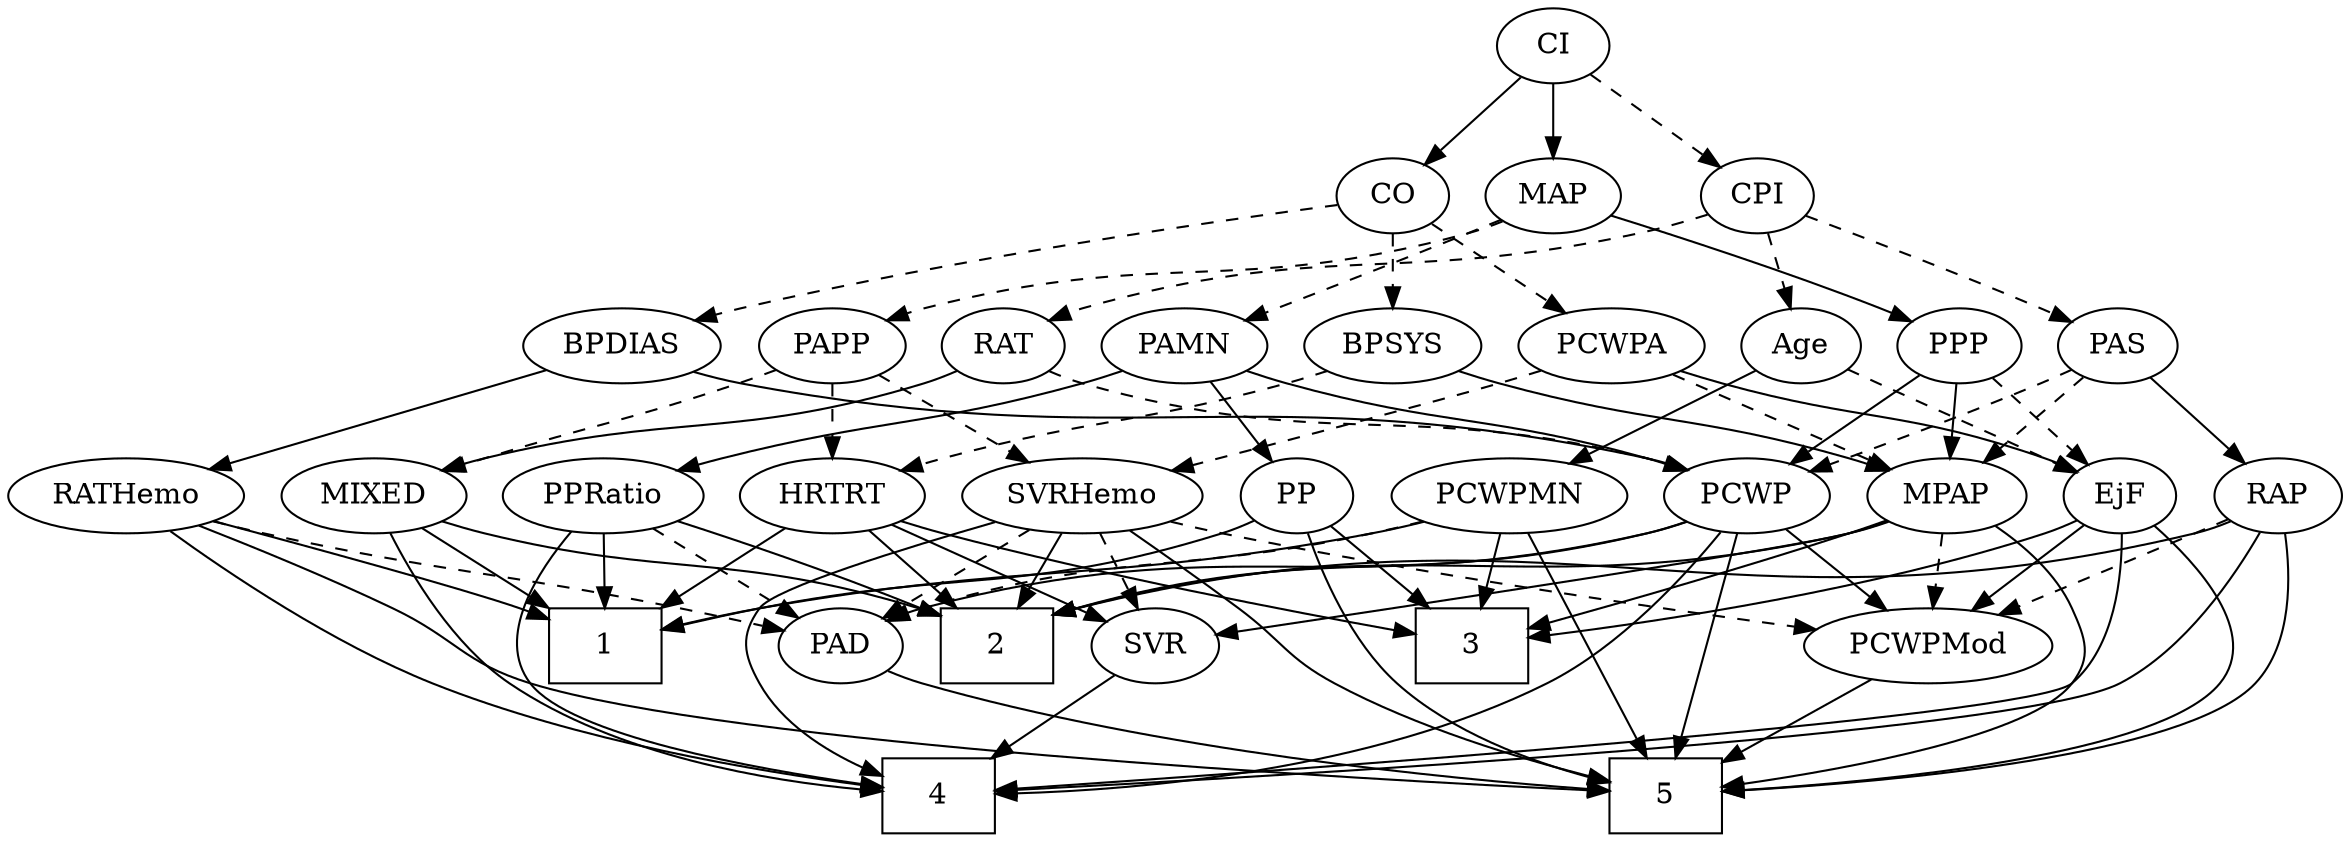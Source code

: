 strict digraph {
	graph [bb="0,0,1022.3,396"];
	node [label="\N"];
	1	[height=0.5,
		pos="218.4,90",
		shape=box,
		width=0.75];
	2	[height=0.5,
		pos="404.4,90",
		shape=box,
		width=0.75];
	3	[height=0.5,
		pos="626.4,90",
		shape=box,
		width=0.75];
	4	[height=0.5,
		pos="375.4,18",
		shape=box,
		width=0.75];
	5	[height=0.5,
		pos="719.4,18",
		shape=box,
		width=0.75];
	RAP	[height=0.5,
		pos="994.4,162",
		width=0.77632];
	RAP -> 2	[pos="e,431.52,105.09 973.36,149.75 968.26,147.48 962.74,145.36 957.4,144 737.39,87.798 665.3,163.96 441.27,107.6",
		style=solid];
	RAP -> 4	[pos="e,402.42,20.393 986.34,144.5 975.17,123.61 952.85,88.385 922.4,72 877.63,47.917 528.37,27.204 412.56,20.938",
		style=solid];
	RAP -> 5	[pos="e,746.8,20.356 998.55,143.93 1002.3,124.09 1004.8,91.571 987.4,72 957.32,38.195 823.22,25.34 756.85,20.984",
		style=solid];
	PCWPMod	[height=0.5,
		pos="837.4,90",
		width=1.4443];
	RAP -> PCWPMod	[pos="e,868.28,104.49 972.12,150.7 967.27,148.48 962.17,146.15 957.4,144 930.84,132.04 900.87,118.8 877.53,108.55",
		style=dashed];
	PAS	[height=0.5,
		pos="931.4,234",
		width=0.75];
	PAS -> RAP	[pos="e,981.05,177.82 944.76,218.15 953.28,208.69 964.48,196.24 974.09,185.56",
		style=solid];
	PCWP	[height=0.5,
		pos="753.4,162",
		width=0.97491];
	PAS -> PCWP	[pos="e,780.83,173.68 910.22,222.61 905.38,220.35 900.24,218.03 895.4,216 852.6,198.08 840.82,196.36 797.4,180 795.05,179.12 792.63,178.2 \
790.2,177.27",
		style=dashed];
	MPAP	[height=0.5,
		pos="841.4,162",
		width=0.97491];
	PAS -> MPAP	[pos="e,860.11,177.56 914.47,219.83 901.41,209.68 883.09,195.43 868.07,183.74",
		style=dashed];
	PAD	[height=0.5,
		pos="330.4,90",
		width=0.79437];
	PAD -> 5	[pos="e,691.99,20.61 352.12,78.074 357.35,75.784 362.99,73.586 368.4,72 479.59,39.39 616.8,26.091 681.82,21.328",
		style=solid];
	PAMN	[height=0.5,
		pos="511.4,234",
		width=1.011];
	PAMN -> PCWP	[pos="e,726.61,174.02 538.81,222 544.57,219.87 550.64,217.75 556.4,216 623.21,195.61 642.66,200.64 709.4,180 711.95,179.21 714.56,178.35 \
717.19,177.44",
		style=solid];
	PP	[height=0.5,
		pos="555.4,162",
		width=0.75];
	PAMN -> PP	[pos="e,545.35,178.99 521.82,216.41 527.22,207.83 533.9,197.19 539.89,187.67",
		style=solid];
	PPRatio	[height=0.5,
		pos="255.4,162",
		width=1.1013];
	PAMN -> PPRatio	[pos="e,284.92,174.09 483.87,222.14 477.83,219.95 471.44,217.78 465.4,216 394.64,195.17 374.29,200.35 303.4,180 300.47,179.16 297.47,178.24 \
294.46,177.28",
		style=solid];
	PCWP -> 2	[pos="e,431.57,104.89 727.2,149.72 721.42,147.56 715.27,145.5 709.4,144 595.63,114.85 558.06,140.72 441.24,107.71",
		style=solid];
	PCWP -> 4	[pos="e,402.8,18.863 741.87,144.9 726.3,124.46 696.53,89.703 662.4,72 580.46,29.505 469.81,20.651 412.8,19.078",
		style=solid];
	PCWP -> 5	[pos="e,724.1,36.145 749.75,143.89 745.88,125.94 739.49,96.922 733.4,72 731.33,63.549 728.96,54.377 726.75,46.075",
		style=solid];
	PCWP -> PAD	[pos="e,352.07,102.1 727.23,149.6 721.45,147.44 715.29,145.42 709.4,144 561.26,108.23 515.56,147.61 368.4,108 366.1,107.38 363.77,106.64 \
361.44,105.82",
		style=solid];
	PCWP -> PCWPMod	[pos="e,818.44,106.8 771.21,146.15 782.7,136.58 797.84,123.96 810.75,113.21",
		style=solid];
	PCWPMod -> 5	[pos="e,746.44,35.043 812.37,74.155 795.74,64.291 773.65,51.187 755.18,40.227",
		style=solid];
	PCWPA	[height=0.5,
		pos="700.4,234",
		width=1.1555];
	SVRHemo	[height=0.5,
		pos="460.4,162",
		width=1.3902];
	PCWPA -> SVRHemo	[pos="e,498.15,173.95 669.02,222.01 662.86,219.95 656.44,217.86 650.4,216 592.68,198.27 577.52,196.36 519.4,180 515.64,178.94 511.74,177.84 \
507.83,176.72",
		style=dashed];
	PCWPA -> MPAP	[pos="e,816.76,175.23 726.59,220 749.47,208.64 782.82,192.08 807.69,179.74",
		style=dashed];
	EjF	[height=0.5,
		pos="921.4,162",
		width=0.75];
	PCWPA -> EjF	[pos="e,900.34,173.71 731.86,222.19 738.3,220.07 745.05,217.91 751.4,216 810.45,198.24 827.51,201.25 885.4,180 887.24,179.32 889.13,178.58 \
891.02,177.81",
		style=solid];
	PCWPMN	[height=0.5,
		pos="650.4,162",
		width=1.3902];
	PCWPMN -> 1	[pos="e,245.67,97.993 614.11,149.56 606.65,147.48 598.81,145.5 591.4,144 460.22,117.38 424.25,131.02 292.4,108 280.34,105.9 267.3,103.08 \
255.58,100.35",
		style=solid];
	PCWPMN -> 3	[pos="e,632.32,108.28 644.59,144.05 641.88,136.18 638.61,126.62 635.58,117.79",
		style=solid];
	PCWPMN -> 5	[pos="e,711,36.268 658.58,144.15 670.45,119.73 692.54,74.265 706.58,45.375",
		style=solid];
	PCWPMN -> PAD	[pos="e,352.13,101.89 613.75,149.7 606.39,147.64 598.68,145.63 591.4,144 493.43,122.06 464.59,136.74 368.4,108 366.12,107.32 363.8,106.53 \
361.48,105.68",
		style=dashed];
	CO	[height=0.5,
		pos="603.4,306",
		width=0.75];
	CO -> PCWPA	[pos="e,680.03,249.7 621.19,292.16 635.35,281.94 655.44,267.44 671.84,255.61",
		style=dashed];
	BPSYS	[height=0.5,
		pos="603.4,234",
		width=1.0471];
	CO -> BPSYS	[pos="e,603.4,252.1 603.4,287.7 603.4,279.98 603.4,270.71 603.4,262.11",
		style=dashed];
	BPDIAS	[height=0.5,
		pos="260.4,234",
		width=1.1735];
	CO -> BPDIAS	[pos="e,291.75,246.23 576.95,301.49 525.38,294.35 407.98,276.73 311.4,252 308.19,251.18 304.89,250.26 301.58,249.28",
		style=dashed];
	CI	[height=0.5,
		pos="679.4,378",
		width=0.75];
	CI -> CO	[pos="e,618.75,321.14 664.02,362.83 653.2,352.87 638.54,339.37 626.34,328.14",
		style=solid];
	MAP	[height=0.5,
		pos="679.4,306",
		width=0.84854];
	CI -> MAP	[pos="e,679.4,324.1 679.4,359.7 679.4,351.98 679.4,342.71 679.4,334.11",
		style=solid];
	CPI	[height=0.5,
		pos="771.4,306",
		width=0.75];
	CI -> CPI	[pos="e,754.17,320.11 696.7,363.83 710.58,353.27 730.26,338.3 745.93,326.37",
		style=dashed];
	SVRHemo -> 2	[pos="e,418.35,108.45 447.12,144.41 440.42,136.03 432.14,125.68 424.66,116.33",
		style=solid];
	SVRHemo -> 4	[pos="e,348.02,28.33 423.26,149.88 374.39,135.16 294.4,110.74 292.4,108 282.94,95.096 284.71,86.032 292.4,72 302.31,53.909 321.31,41.098 \
338.64,32.608",
		style=solid];
	SVRHemo -> 5	[pos="e,692.23,25.085 475.69,144.76 494.96,125.13 529.88,92.208 565.4,72 602.76,50.74 650.07,36.038 682.32,27.604",
		style=solid];
	SVRHemo -> PAD	[pos="e,351.41,102.32 433.77,146.67 412.46,135.19 382.55,119.09 360.39,107.15",
		style=dashed];
	SVRHemo -> PCWPMod	[pos="e,789.65,97.205 497.05,149.73 504.41,147.67 512.12,145.65 519.4,144 609.37,123.61 715.31,107.51 779.35,98.621",
		style=dashed];
	SVR	[height=0.5,
		pos="477.4,90",
		width=0.77632];
	SVRHemo -> SVR	[pos="e,473.2,108.28 464.51,144.05 466.4,136.26 468.7,126.82 470.82,118.08",
		style=dashed];
	MIXED	[height=0.5,
		pos="157.4,162",
		width=1.1193];
	MIXED -> 1	[pos="e,203.47,108.12 171.54,144.76 179.02,136.18 188.36,125.46 196.73,115.86",
		style=solid];
	MIXED -> 2	[pos="e,377.14,104.64 187.54,149.93 193.74,147.83 200.25,145.74 206.4,144 274.31,124.74 296.7,131.26 367.33,107.96",
		style=solid];
	MIXED -> 4	[pos="e,348.1,22.445 155.22,143.92 153.71,124.06 154.52,91.534 172.4,72 194.53,47.818 285.9,31.439 338.2,23.846",
		style=solid];
	HRTRT	[height=0.5,
		pos="352.4,162",
		width=1.1013];
	BPSYS -> HRTRT	[pos="e,382.29,173.94 574.74,222.02 568.73,219.89 562.39,217.77 556.4,216 488.58,195.94 469.34,199.62 401.4,180 398.28,179.1 395.07,178.12 \
391.86,177.09",
		style=dashed];
	BPSYS -> MPAP	[pos="e,814.6,173.99 631.93,221.87 637.67,219.8 643.7,217.74 649.4,216 714.14,196.23 732.8,200.24 797.4,180 799.95,179.2 802.56,178.33 \
805.18,177.42",
		style=solid];
	BPDIAS -> PCWP	[pos="e,727.72,174.3 291.1,221.49 297.71,219.37 304.73,217.39 311.4,216 485.25,179.67 536.44,220.4 709.4,180 712.24,179.34 715.14,178.53 \
718.03,177.63",
		style=solid];
	RATHemo	[height=0.5,
		pos="49.396,162",
		width=1.3721];
	BPDIAS -> RATHemo	[pos="e,84.758,174.73 227.89,222.22 192.11,210.35 134.37,191.19 94.29,177.89",
		style=solid];
	HRTRT -> 1	[pos="e,245.79,105.31 327.19,147.83 306.8,137.18 277.81,122.04 254.89,110.06",
		style=solid];
	HRTRT -> 2	[pos="e,391.67,108.12 364.46,144.76 370.7,136.35 378.48,125.89 385.5,116.44",
		style=solid];
	HRTRT -> 3	[pos="e,599.15,96.475 382.3,150.08 388.57,147.94 395.17,145.81 401.4,144 466.83,125 544.43,107.89 589.28,98.52",
		style=solid];
	HRTRT -> SVR	[pos="e,457.09,102.37 376.5,147.5 396.98,136.03 426.45,119.53 448.26,107.32",
		style=solid];
	RATHemo -> 1	[pos="e,191.05,102.34 80.697,148.04 106.61,137.32 144.4,121.67 177.4,108 178.77,107.43 180.18,106.85 181.6,106.26",
		style=solid];
	RATHemo -> 4	[pos="e,348.36,21.329 63.875,144.53 82.546,124.35 116.97,90.551 153.4,72 213.83,41.217 292.7,27.905 338.33,22.462",
		style=solid];
	RATHemo -> 5	[pos="e,692.27,20.663 77.997,147.08 97.185,137.23 122.65,123.11 143.4,108 162.46,94.114 160.87,81.66 182.4,72 227.82,51.609 568.2,28.531 \
682.26,21.294",
		style=solid];
	RATHemo -> PAD	[pos="e,303.64,96.967 86.462,150.04 93.718,147.97 101.28,145.87 108.4,144 173.31,126.91 249.54,109.23 293.67,99.221",
		style=dashed];
	MAP -> PAMN	[pos="e,538.4,246.09 655.3,294.72 650.06,292.49 644.54,290.16 639.4,288 608.52,275.05 573.37,260.51 547.73,249.94",
		style=dashed];
	PPP	[height=0.5,
		pos="859.4,234",
		width=0.75];
	MAP -> PPP	[pos="e,838.22,245.38 705.15,296.29 734.17,286.31 782.61,269.1 823.4,252 825.21,251.24 827.07,250.44 828.94,249.61",
		style=solid];
	PAPP	[height=0.5,
		pos="352.4,234",
		width=0.88464];
	MAP -> PAPP	[pos="e,376.33,246.08 656.49,294.08 650.99,291.79 645.06,289.59 639.4,288 533.01,258.14 499.91,281.39 393.4,252 390.93,251.32 388.41,250.53 \
385.89,249.67",
		style=dashed];
	MPAP -> 2	[pos="e,431.54,104.99 815.24,149.58 809.45,147.42 803.29,145.41 797.4,144 645.47,107.69 596.08,148.91 441.4,107.69",
		style=solid];
	MPAP -> 3	[pos="e,653.53,98.789 814.51,150.28 808.88,148.13 802.96,145.94 797.4,144 751.57,128.07 698.06,111.86 663.26,101.64",
		style=solid];
	MPAP -> 5	[pos="e,746.72,23.065 861.48,147.02 884.68,129.14 917.39,97.433 898.4,72 881.41,49.259 803.88,32.827 756.6,24.715",
		style=solid];
	MPAP -> PCWPMod	[pos="e,838.37,108.1 840.41,143.7 839.97,135.98 839.44,126.71 838.94,118.11",
		style=dashed];
	MPAP -> SVR	[pos="e,504.21,95.118 815.16,149.86 809.38,147.69 803.24,145.6 797.4,144 770.39,136.63 592.31,108.74 514.11,96.648",
		style=solid];
	CPI -> PAS	[pos="e,910.14,245.2 793.91,295.68 818.84,285.28 860.16,267.84 895.4,252 897.19,251.19 899.03,250.35 900.89,249.5",
		style=dashed];
	RAT	[height=0.5,
		pos="429.4,234",
		width=0.75827];
	CPI -> RAT	[pos="e,450.12,245.79 748.34,296.51 739.4,293.46 729.02,290.24 719.4,288 608.77,262.26 575.36,284.04 466.4,252 464.11,251.33 461.78,250.54 \
459.46,249.67",
		style=dashed];
	Age	[height=0.5,
		pos="787.4,234",
		width=0.75];
	CPI -> Age	[pos="e,783.45,252.28 775.27,288.05 777.05,280.26 779.21,270.82 781.21,262.08",
		style=dashed];
	PP -> 1	[pos="e,245.71,97.746 534.86,150.08 529.9,147.79 524.55,145.59 519.4,144 421.79,113.89 392.68,127.45 292.4,108 280.38,105.67 267.36,102.8 \
255.63,100.08",
		style=solid];
	PP -> 3	[pos="e,608.95,108.2 570.11,146.5 579.19,137.54 591.09,125.81 601.6,115.45",
		style=solid];
	PP -> 5	[pos="e,692.19,23.654 557.95,144.08 561.76,124.37 570.71,91.991 590.4,72 615.21,46.804 653.7,33.106 682.19,25.988",
		style=solid];
	PPP -> PCWP	[pos="e,774.19,176.73 840.93,220.81 824.85,210.19 801.26,194.61 782.62,182.3",
		style=solid];
	PPP -> MPAP	[pos="e,845.84,180.28 855.04,216.05 853.03,208.26 850.61,198.82 848.36,190.08",
		style=solid];
	PPP -> EjF	[pos="e,908.27,177.82 872.54,218.15 880.93,208.69 891.96,196.24 901.41,185.56",
		style=dashed];
	PAPP -> SVRHemo	[pos="e,437.06,178.12 372.46,220 388.18,209.8 410.37,195.42 428.52,183.66",
		style=dashed];
	PAPP -> MIXED	[pos="e,188.23,173.72 327.78,222.5 322.4,220.29 316.73,218.02 311.4,216 265.25,198.54 253.03,196.09 206.4,180 203.64,179.05 200.8,178.07 \
197.94,177.08",
		style=dashed];
	PAPP -> HRTRT	[pos="e,352.4,180.1 352.4,215.7 352.4,207.98 352.4,198.71 352.4,190.11",
		style=dashed];
	SVR -> 4	[pos="e,400.52,36.242 458.69,76.161 444.78,66.615 425.43,53.334 408.87,41.976",
		style=solid];
	RAT -> PCWP	[pos="e,727.18,174.22 450.13,222.23 455.33,219.88 460.97,217.61 466.4,216 571.05,184.9 603.83,207.84 709.4,180 712.05,179.3 714.77,178.49 \
717.48,177.61",
		style=dashed];
	RAT -> MIXED	[pos="e,187.24,174.12 408.44,222.02 403.59,219.79 398.39,217.63 393.4,216 312.94,189.72 288.14,201.93 206.4,180 203.26,179.16 200.05,178.22 \
196.82,177.23",
		style=solid];
	PPRatio -> 1	[pos="e,227.62,108.45 246.63,144.41 242.38,136.37 237.17,126.51 232.39,117.47",
		style=solid];
	PPRatio -> 2	[pos="e,377.27,103.82 281.89,148.6 302.92,138.75 333.29,124.51 367.9,108.23",
		style=solid];
	PPRatio -> 4	[pos="e,348.28,22.412 227.58,148.9 211.19,140.14 191.86,126.56 182.4,108 175.13,93.745 172.69,84.724 182.4,72 201.22,47.312 287.8,31.266 \
338.37,23.827",
		style=solid];
	PPRatio -> PAD	[pos="e,315.07,105.3 272.04,145.46 282.49,135.71 296.11,123 307.56,112.32",
		style=dashed];
	Age -> PCWPMN	[pos="e,678.04,177.13 766.59,222.37 745.52,211.6 712.51,194.74 687.05,181.73",
		style=solid];
	Age -> EjF	[pos="e,900.51,173.91 808.04,222.22 830.3,210.59 865.96,191.96 891.34,178.7",
		style=dashed];
	EjF -> 3	[pos="e,653.42,94.358 900.8,150.24 895.85,147.95 890.51,145.7 885.4,144 808.56,118.41 714.6,102.92 663.62,95.759",
		style=solid];
	EjF -> 4	[pos="e,402.74,20.905 922.32,143.96 922.41,123.52 919.1,89.777 898.4,72 879.95,56.164 529.82,29.968 412.98,21.632",
		style=solid];
	EjF -> 5	[pos="e,746.48,20.58 937.88,147.7 958.52,129.45 988.96,96.143 969.4,72 943.06,39.494 819.85,26.118 756.79,21.328",
		style=solid];
	EjF -> PCWPMod	[pos="e,856.48,106.91 905.2,147.5 893.67,137.9 877.91,124.76 864.48,113.57",
		style=solid];
}
